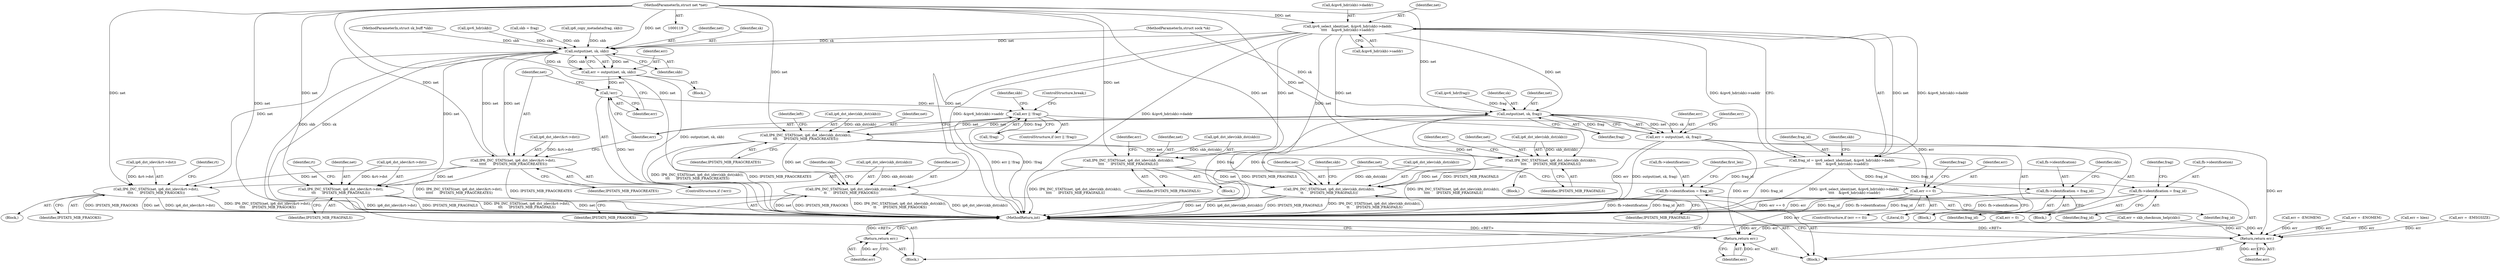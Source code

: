 digraph "0_linux_2423496af35d94a87156b063ea5cedffc10a70a1_0@pointer" {
"1000270" [label="(Call,ipv6_select_ident(net, &ipv6_hdr(skb)->daddr,\n\t\t\t\t    &ipv6_hdr(skb)->saddr))"];
"1000120" [label="(MethodParameterIn,struct net *net)"];
"1000268" [label="(Call,frag_id = ipv6_select_ident(net, &ipv6_hdr(skb)->daddr,\n\t\t\t\t    &ipv6_hdr(skb)->saddr))"];
"1000473" [label="(Call,fh->identification = frag_id)"];
"1000576" [label="(Call,fh->identification = frag_id)"];
"1000836" [label="(Call,fh->identification = frag_id)"];
"1000417" [label="(Call,IP6_INC_STATS(net, ip6_dst_idev(skb_dst(skb)),\n\t\t\t\t      IPSTATS_MIB_FRAGFAILS))"];
"1000942" [label="(Call,IP6_INC_STATS(net, ip6_dst_idev(skb_dst(skb)),\n\t\t      IPSTATS_MIB_FRAGFAILS))"];
"1000598" [label="(Call,output(net, sk, skb))"];
"1000596" [label="(Call,err = output(net, sk, skb))"];
"1000603" [label="(Call,!err)"];
"1000614" [label="(Call,err || !frag)"];
"1000635" [label="(Call,err == 0)"];
"1000663" [label="(Return,return err;)"];
"1000605" [label="(Call,IP6_INC_STATS(net, ip6_dst_idev(&rt->dst),\n\t\t\t\t\t      IPSTATS_MIB_FRAGCREATES))"];
"1000639" [label="(Call,IP6_INC_STATS(net, ip6_dst_idev(&rt->dst),\n\t\t\t\t      IPSTATS_MIB_FRAGOKS))"];
"1000653" [label="(Call,IP6_INC_STATS(net, ip6_dst_idev(&rt->dst),\n\t\t\t      IPSTATS_MIB_FRAGFAILS))"];
"1000751" [label="(Call,IP6_INC_STATS(net, ip6_dst_idev(skb_dst(skb)),\n\t\t\t\t      IPSTATS_MIB_FRAGFAILS))"];
"1000887" [label="(Call,output(net, sk, frag))"];
"1000885" [label="(Call,err = output(net, sk, frag))"];
"1000908" [label="(Return,return err;)"];
"1000950" [label="(Return,return err;)"];
"1000894" [label="(Call,IP6_INC_STATS(net, ip6_dst_idev(skb_dst(skb)),\n\t\t\t      IPSTATS_MIB_FRAGCREATES))"];
"1000900" [label="(Call,IP6_INC_STATS(net, ip6_dst_idev(skb_dst(skb)),\n\t\t      IPSTATS_MIB_FRAGOKS))"];
"1000120" [label="(MethodParameterIn,struct net *net)"];
"1000422" [label="(Identifier,IPSTATS_MIB_FRAGFAILS)"];
"1000869" [label="(Call,ipv6_hdr(frag))"];
"1000419" [label="(Call,ip6_dst_idev(skb_dst(skb)))"];
"1000605" [label="(Call,IP6_INC_STATS(net, ip6_dst_idev(&rt->dst),\n\t\t\t\t\t      IPSTATS_MIB_FRAGCREATES))"];
"1000577" [label="(Call,fh->identification)"];
"1000638" [label="(Block,)"];
"1000277" [label="(Call,&ipv6_hdr(skb)->saddr)"];
"1000606" [label="(Identifier,net)"];
"1000634" [label="(ControlStructure,if (err == 0))"];
"1000640" [label="(Identifier,net)"];
"1000269" [label="(Identifier,frag_id)"];
"1000479" [label="(Identifier,first_len)"];
"1000272" [label="(Call,&ipv6_hdr(skb)->daddr)"];
"1000909" [label="(Identifier,err)"];
"1000901" [label="(Identifier,net)"];
"1000477" [label="(Identifier,frag_id)"];
"1000950" [label="(Return,return err;)"];
"1000636" [label="(Identifier,err)"];
"1000949" [label="(Identifier,skb)"];
"1000937" [label="(Call,err = -EMSGSIZE)"];
"1000947" [label="(Identifier,IPSTATS_MIB_FRAGFAILS)"];
"1000601" [label="(Identifier,skb)"];
"1000896" [label="(Call,ip6_dst_idev(skb_dst(skb)))"];
"1000944" [label="(Call,ip6_dst_idev(skb_dst(skb)))"];
"1000584" [label="(Identifier,frag)"];
"1000890" [label="(Identifier,frag)"];
"1000603" [label="(Call,!err)"];
"1000836" [label="(Call,fh->identification = frag_id)"];
"1000886" [label="(Identifier,err)"];
"1000758" [label="(Identifier,err)"];
"1000635" [label="(Call,err == 0)"];
"1000600" [label="(Identifier,sk)"];
"1000641" [label="(Call,ip6_dst_idev(&rt->dst))"];
"1000124" [label="(Block,)"];
"1000596" [label="(Call,err = output(net, sk, skb))"];
"1000268" [label="(Call,frag_id = ipv6_select_ident(net, &ipv6_hdr(skb)->daddr,\n\t\t\t\t    &ipv6_hdr(skb)->saddr))"];
"1000122" [label="(MethodParameterIn,struct sk_buff *skb)"];
"1000751" [label="(Call,IP6_INC_STATS(net, ip6_dst_idev(skb_dst(skb)),\n\t\t\t\t      IPSTATS_MIB_FRAGFAILS))"];
"1000662" [label="(Identifier,rt)"];
"1000474" [label="(Call,fh->identification)"];
"1000597" [label="(Identifier,err)"];
"1000902" [label="(Call,ip6_dst_idev(skb_dst(skb)))"];
"1000270" [label="(Call,ipv6_select_ident(net, &ipv6_hdr(skb)->daddr,\n\t\t\t\t    &ipv6_hdr(skb)->saddr))"];
"1000713" [label="(Block,)"];
"1000646" [label="(Identifier,IPSTATS_MIB_FRAGOKS)"];
"1000286" [label="(Identifier,skb)"];
"1000654" [label="(Identifier,net)"];
"1000416" [label="(Block,)"];
"1000639" [label="(Call,IP6_INC_STATS(net, ip6_dst_idev(&rt->dst),\n\t\t\t\t      IPSTATS_MIB_FRAGOKS))"];
"1000637" [label="(Literal,0)"];
"1000613" [label="(ControlStructure,if (err || !frag))"];
"1000942" [label="(Call,IP6_INC_STATS(net, ip6_dst_idev(skb_dst(skb)),\n\t\t      IPSTATS_MIB_FRAGFAILS))"];
"1000757" [label="(Call,err = -ENOMEM)"];
"1000473" [label="(Call,fh->identification = frag_id)"];
"1000511" [label="(Block,)"];
"1000648" [label="(Identifier,rt)"];
"1000887" [label="(Call,output(net, sk, frag))"];
"1000908" [label="(Return,return err;)"];
"1000514" [label="(Block,)"];
"1000423" [label="(Call,err = -ENOMEM)"];
"1000837" [label="(Call,fh->identification)"];
"1000580" [label="(Identifier,frag_id)"];
"1000305" [label="(Block,)"];
"1000289" [label="(Call,err = skb_checksum_help(skb))"];
"1000892" [label="(Identifier,err)"];
"1000952" [label="(MethodReturn,int)"];
"1000905" [label="(Identifier,IPSTATS_MIB_FRAGOKS)"];
"1000752" [label="(Identifier,net)"];
"1000750" [label="(Block,)"];
"1000840" [label="(Identifier,frag_id)"];
"1000894" [label="(Call,IP6_INC_STATS(net, ip6_dst_idev(skb_dst(skb)),\n\t\t\t      IPSTATS_MIB_FRAGCREATES))"];
"1000607" [label="(Call,ip6_dst_idev(&rt->dst))"];
"1000182" [label="(Call,err = hlen)"];
"1000899" [label="(Identifier,IPSTATS_MIB_FRAGCREATES)"];
"1000424" [label="(Identifier,err)"];
"1000417" [label="(Call,IP6_INC_STATS(net, ip6_dst_idev(skb_dst(skb)),\n\t\t\t\t      IPSTATS_MIB_FRAGFAILS))"];
"1000497" [label="(Call,ipv6_hdr(skb))"];
"1000619" [label="(Call,skb = frag)"];
"1000889" [label="(Identifier,sk)"];
"1000951" [label="(Identifier,err)"];
"1000895" [label="(Identifier,net)"];
"1000900" [label="(Call,IP6_INC_STATS(net, ip6_dst_idev(skb_dst(skb)),\n\t\t      IPSTATS_MIB_FRAGOKS))"];
"1000271" [label="(Identifier,net)"];
"1000593" [label="(Call,ip6_copy_metadata(frag, skb))"];
"1000612" [label="(Identifier,IPSTATS_MIB_FRAGCREATES)"];
"1000604" [label="(Identifier,err)"];
"1000943" [label="(Identifier,net)"];
"1000885" [label="(Call,err = output(net, sk, frag))"];
"1000614" [label="(Call,err || !frag)"];
"1000121" [label="(MethodParameterIn,struct sock *sk)"];
"1000618" [label="(ControlStructure,break;)"];
"1000616" [label="(Call,!frag)"];
"1000602" [label="(ControlStructure,if (!err))"];
"1000652" [label="(Identifier,frag)"];
"1000599" [label="(Identifier,net)"];
"1000664" [label="(Identifier,err)"];
"1000660" [label="(Identifier,IPSTATS_MIB_FRAGFAILS)"];
"1000620" [label="(Identifier,skb)"];
"1000576" [label="(Call,fh->identification = frag_id)"];
"1000753" [label="(Call,ip6_dst_idev(skb_dst(skb)))"];
"1000907" [label="(Identifier,skb)"];
"1000163" [label="(Call,err = 0)"];
"1000655" [label="(Call,ip6_dst_idev(&rt->dst))"];
"1000418" [label="(Identifier,net)"];
"1000711" [label="(Identifier,left)"];
"1000663" [label="(Return,return err;)"];
"1000888" [label="(Identifier,net)"];
"1000756" [label="(Identifier,IPSTATS_MIB_FRAGFAILS)"];
"1000843" [label="(Identifier,skb)"];
"1000615" [label="(Identifier,err)"];
"1000653" [label="(Call,IP6_INC_STATS(net, ip6_dst_idev(&rt->dst),\n\t\t\t      IPSTATS_MIB_FRAGFAILS))"];
"1000598" [label="(Call,output(net, sk, skb))"];
"1000270" -> "1000268"  [label="AST: "];
"1000270" -> "1000277"  [label="CFG: "];
"1000271" -> "1000270"  [label="AST: "];
"1000272" -> "1000270"  [label="AST: "];
"1000277" -> "1000270"  [label="AST: "];
"1000268" -> "1000270"  [label="CFG: "];
"1000270" -> "1000952"  [label="DDG: &ipv6_hdr(skb)->saddr"];
"1000270" -> "1000952"  [label="DDG: &ipv6_hdr(skb)->daddr"];
"1000270" -> "1000268"  [label="DDG: net"];
"1000270" -> "1000268"  [label="DDG: &ipv6_hdr(skb)->daddr"];
"1000270" -> "1000268"  [label="DDG: &ipv6_hdr(skb)->saddr"];
"1000120" -> "1000270"  [label="DDG: net"];
"1000270" -> "1000417"  [label="DDG: net"];
"1000270" -> "1000598"  [label="DDG: net"];
"1000270" -> "1000751"  [label="DDG: net"];
"1000270" -> "1000887"  [label="DDG: net"];
"1000270" -> "1000900"  [label="DDG: net"];
"1000270" -> "1000942"  [label="DDG: net"];
"1000120" -> "1000119"  [label="AST: "];
"1000120" -> "1000952"  [label="DDG: net"];
"1000120" -> "1000417"  [label="DDG: net"];
"1000120" -> "1000598"  [label="DDG: net"];
"1000120" -> "1000605"  [label="DDG: net"];
"1000120" -> "1000639"  [label="DDG: net"];
"1000120" -> "1000653"  [label="DDG: net"];
"1000120" -> "1000751"  [label="DDG: net"];
"1000120" -> "1000887"  [label="DDG: net"];
"1000120" -> "1000894"  [label="DDG: net"];
"1000120" -> "1000900"  [label="DDG: net"];
"1000120" -> "1000942"  [label="DDG: net"];
"1000268" -> "1000124"  [label="AST: "];
"1000269" -> "1000268"  [label="AST: "];
"1000286" -> "1000268"  [label="CFG: "];
"1000268" -> "1000952"  [label="DDG: frag_id"];
"1000268" -> "1000952"  [label="DDG: ipv6_select_ident(net, &ipv6_hdr(skb)->daddr,\n\t\t\t\t    &ipv6_hdr(skb)->saddr)"];
"1000268" -> "1000473"  [label="DDG: frag_id"];
"1000268" -> "1000576"  [label="DDG: frag_id"];
"1000268" -> "1000836"  [label="DDG: frag_id"];
"1000473" -> "1000305"  [label="AST: "];
"1000473" -> "1000477"  [label="CFG: "];
"1000474" -> "1000473"  [label="AST: "];
"1000477" -> "1000473"  [label="AST: "];
"1000479" -> "1000473"  [label="CFG: "];
"1000473" -> "1000952"  [label="DDG: fh->identification"];
"1000473" -> "1000952"  [label="DDG: frag_id"];
"1000576" -> "1000514"  [label="AST: "];
"1000576" -> "1000580"  [label="CFG: "];
"1000577" -> "1000576"  [label="AST: "];
"1000580" -> "1000576"  [label="AST: "];
"1000584" -> "1000576"  [label="CFG: "];
"1000576" -> "1000952"  [label="DDG: frag_id"];
"1000576" -> "1000952"  [label="DDG: fh->identification"];
"1000836" -> "1000713"  [label="AST: "];
"1000836" -> "1000840"  [label="CFG: "];
"1000837" -> "1000836"  [label="AST: "];
"1000840" -> "1000836"  [label="AST: "];
"1000843" -> "1000836"  [label="CFG: "];
"1000836" -> "1000952"  [label="DDG: frag_id"];
"1000836" -> "1000952"  [label="DDG: fh->identification"];
"1000417" -> "1000416"  [label="AST: "];
"1000417" -> "1000422"  [label="CFG: "];
"1000418" -> "1000417"  [label="AST: "];
"1000419" -> "1000417"  [label="AST: "];
"1000422" -> "1000417"  [label="AST: "];
"1000424" -> "1000417"  [label="CFG: "];
"1000417" -> "1000952"  [label="DDG: IP6_INC_STATS(net, ip6_dst_idev(skb_dst(skb)),\n\t\t\t\t      IPSTATS_MIB_FRAGFAILS)"];
"1000419" -> "1000417"  [label="DDG: skb_dst(skb)"];
"1000417" -> "1000942"  [label="DDG: net"];
"1000417" -> "1000942"  [label="DDG: IPSTATS_MIB_FRAGFAILS"];
"1000942" -> "1000124"  [label="AST: "];
"1000942" -> "1000947"  [label="CFG: "];
"1000943" -> "1000942"  [label="AST: "];
"1000944" -> "1000942"  [label="AST: "];
"1000947" -> "1000942"  [label="AST: "];
"1000949" -> "1000942"  [label="CFG: "];
"1000942" -> "1000952"  [label="DDG: IP6_INC_STATS(net, ip6_dst_idev(skb_dst(skb)),\n\t\t      IPSTATS_MIB_FRAGFAILS)"];
"1000942" -> "1000952"  [label="DDG: net"];
"1000942" -> "1000952"  [label="DDG: ip6_dst_idev(skb_dst(skb))"];
"1000942" -> "1000952"  [label="DDG: IPSTATS_MIB_FRAGFAILS"];
"1000751" -> "1000942"  [label="DDG: net"];
"1000751" -> "1000942"  [label="DDG: IPSTATS_MIB_FRAGFAILS"];
"1000887" -> "1000942"  [label="DDG: net"];
"1000944" -> "1000942"  [label="DDG: skb_dst(skb)"];
"1000598" -> "1000596"  [label="AST: "];
"1000598" -> "1000601"  [label="CFG: "];
"1000599" -> "1000598"  [label="AST: "];
"1000600" -> "1000598"  [label="AST: "];
"1000601" -> "1000598"  [label="AST: "];
"1000596" -> "1000598"  [label="CFG: "];
"1000598" -> "1000952"  [label="DDG: sk"];
"1000598" -> "1000952"  [label="DDG: skb"];
"1000598" -> "1000596"  [label="DDG: net"];
"1000598" -> "1000596"  [label="DDG: sk"];
"1000598" -> "1000596"  [label="DDG: skb"];
"1000605" -> "1000598"  [label="DDG: net"];
"1000121" -> "1000598"  [label="DDG: sk"];
"1000593" -> "1000598"  [label="DDG: skb"];
"1000497" -> "1000598"  [label="DDG: skb"];
"1000619" -> "1000598"  [label="DDG: skb"];
"1000122" -> "1000598"  [label="DDG: skb"];
"1000598" -> "1000605"  [label="DDG: net"];
"1000598" -> "1000639"  [label="DDG: net"];
"1000598" -> "1000653"  [label="DDG: net"];
"1000596" -> "1000511"  [label="AST: "];
"1000597" -> "1000596"  [label="AST: "];
"1000604" -> "1000596"  [label="CFG: "];
"1000596" -> "1000952"  [label="DDG: output(net, sk, skb)"];
"1000596" -> "1000603"  [label="DDG: err"];
"1000603" -> "1000602"  [label="AST: "];
"1000603" -> "1000604"  [label="CFG: "];
"1000604" -> "1000603"  [label="AST: "];
"1000606" -> "1000603"  [label="CFG: "];
"1000615" -> "1000603"  [label="CFG: "];
"1000603" -> "1000952"  [label="DDG: !err"];
"1000603" -> "1000614"  [label="DDG: err"];
"1000614" -> "1000613"  [label="AST: "];
"1000614" -> "1000615"  [label="CFG: "];
"1000614" -> "1000616"  [label="CFG: "];
"1000615" -> "1000614"  [label="AST: "];
"1000616" -> "1000614"  [label="AST: "];
"1000618" -> "1000614"  [label="CFG: "];
"1000620" -> "1000614"  [label="CFG: "];
"1000614" -> "1000952"  [label="DDG: err || !frag"];
"1000614" -> "1000952"  [label="DDG: !frag"];
"1000616" -> "1000614"  [label="DDG: frag"];
"1000614" -> "1000635"  [label="DDG: err"];
"1000635" -> "1000634"  [label="AST: "];
"1000635" -> "1000637"  [label="CFG: "];
"1000636" -> "1000635"  [label="AST: "];
"1000637" -> "1000635"  [label="AST: "];
"1000640" -> "1000635"  [label="CFG: "];
"1000652" -> "1000635"  [label="CFG: "];
"1000635" -> "1000952"  [label="DDG: err == 0"];
"1000635" -> "1000952"  [label="DDG: err"];
"1000635" -> "1000663"  [label="DDG: err"];
"1000663" -> "1000305"  [label="AST: "];
"1000663" -> "1000664"  [label="CFG: "];
"1000664" -> "1000663"  [label="AST: "];
"1000952" -> "1000663"  [label="CFG: "];
"1000663" -> "1000952"  [label="DDG: <RET>"];
"1000664" -> "1000663"  [label="DDG: err"];
"1000605" -> "1000602"  [label="AST: "];
"1000605" -> "1000612"  [label="CFG: "];
"1000606" -> "1000605"  [label="AST: "];
"1000607" -> "1000605"  [label="AST: "];
"1000612" -> "1000605"  [label="AST: "];
"1000615" -> "1000605"  [label="CFG: "];
"1000605" -> "1000952"  [label="DDG: IP6_INC_STATS(net, ip6_dst_idev(&rt->dst),\n\t\t\t\t\t      IPSTATS_MIB_FRAGCREATES)"];
"1000605" -> "1000952"  [label="DDG: IPSTATS_MIB_FRAGCREATES"];
"1000607" -> "1000605"  [label="DDG: &rt->dst"];
"1000605" -> "1000639"  [label="DDG: net"];
"1000605" -> "1000653"  [label="DDG: net"];
"1000639" -> "1000638"  [label="AST: "];
"1000639" -> "1000646"  [label="CFG: "];
"1000640" -> "1000639"  [label="AST: "];
"1000641" -> "1000639"  [label="AST: "];
"1000646" -> "1000639"  [label="AST: "];
"1000648" -> "1000639"  [label="CFG: "];
"1000639" -> "1000952"  [label="DDG: ip6_dst_idev(&rt->dst)"];
"1000639" -> "1000952"  [label="DDG: IP6_INC_STATS(net, ip6_dst_idev(&rt->dst),\n\t\t\t\t      IPSTATS_MIB_FRAGOKS)"];
"1000639" -> "1000952"  [label="DDG: IPSTATS_MIB_FRAGOKS"];
"1000639" -> "1000952"  [label="DDG: net"];
"1000641" -> "1000639"  [label="DDG: &rt->dst"];
"1000653" -> "1000305"  [label="AST: "];
"1000653" -> "1000660"  [label="CFG: "];
"1000654" -> "1000653"  [label="AST: "];
"1000655" -> "1000653"  [label="AST: "];
"1000660" -> "1000653"  [label="AST: "];
"1000662" -> "1000653"  [label="CFG: "];
"1000653" -> "1000952"  [label="DDG: ip6_dst_idev(&rt->dst)"];
"1000653" -> "1000952"  [label="DDG: IPSTATS_MIB_FRAGFAILS"];
"1000653" -> "1000952"  [label="DDG: IP6_INC_STATS(net, ip6_dst_idev(&rt->dst),\n\t\t\t      IPSTATS_MIB_FRAGFAILS)"];
"1000653" -> "1000952"  [label="DDG: net"];
"1000655" -> "1000653"  [label="DDG: &rt->dst"];
"1000751" -> "1000750"  [label="AST: "];
"1000751" -> "1000756"  [label="CFG: "];
"1000752" -> "1000751"  [label="AST: "];
"1000753" -> "1000751"  [label="AST: "];
"1000756" -> "1000751"  [label="AST: "];
"1000758" -> "1000751"  [label="CFG: "];
"1000751" -> "1000952"  [label="DDG: IP6_INC_STATS(net, ip6_dst_idev(skb_dst(skb)),\n\t\t\t\t      IPSTATS_MIB_FRAGFAILS)"];
"1000894" -> "1000751"  [label="DDG: net"];
"1000753" -> "1000751"  [label="DDG: skb_dst(skb)"];
"1000887" -> "1000885"  [label="AST: "];
"1000887" -> "1000890"  [label="CFG: "];
"1000888" -> "1000887"  [label="AST: "];
"1000889" -> "1000887"  [label="AST: "];
"1000890" -> "1000887"  [label="AST: "];
"1000885" -> "1000887"  [label="CFG: "];
"1000887" -> "1000952"  [label="DDG: frag"];
"1000887" -> "1000952"  [label="DDG: sk"];
"1000887" -> "1000885"  [label="DDG: net"];
"1000887" -> "1000885"  [label="DDG: sk"];
"1000887" -> "1000885"  [label="DDG: frag"];
"1000894" -> "1000887"  [label="DDG: net"];
"1000121" -> "1000887"  [label="DDG: sk"];
"1000869" -> "1000887"  [label="DDG: frag"];
"1000887" -> "1000894"  [label="DDG: net"];
"1000885" -> "1000713"  [label="AST: "];
"1000886" -> "1000885"  [label="AST: "];
"1000892" -> "1000885"  [label="CFG: "];
"1000885" -> "1000952"  [label="DDG: err"];
"1000885" -> "1000952"  [label="DDG: output(net, sk, frag)"];
"1000885" -> "1000908"  [label="DDG: err"];
"1000885" -> "1000950"  [label="DDG: err"];
"1000908" -> "1000124"  [label="AST: "];
"1000908" -> "1000909"  [label="CFG: "];
"1000909" -> "1000908"  [label="AST: "];
"1000952" -> "1000908"  [label="CFG: "];
"1000908" -> "1000952"  [label="DDG: <RET>"];
"1000909" -> "1000908"  [label="DDG: err"];
"1000163" -> "1000908"  [label="DDG: err"];
"1000289" -> "1000908"  [label="DDG: err"];
"1000950" -> "1000124"  [label="AST: "];
"1000950" -> "1000951"  [label="CFG: "];
"1000951" -> "1000950"  [label="AST: "];
"1000952" -> "1000950"  [label="CFG: "];
"1000950" -> "1000952"  [label="DDG: <RET>"];
"1000951" -> "1000950"  [label="DDG: err"];
"1000163" -> "1000950"  [label="DDG: err"];
"1000757" -> "1000950"  [label="DDG: err"];
"1000289" -> "1000950"  [label="DDG: err"];
"1000937" -> "1000950"  [label="DDG: err"];
"1000423" -> "1000950"  [label="DDG: err"];
"1000182" -> "1000950"  [label="DDG: err"];
"1000894" -> "1000713"  [label="AST: "];
"1000894" -> "1000899"  [label="CFG: "];
"1000895" -> "1000894"  [label="AST: "];
"1000896" -> "1000894"  [label="AST: "];
"1000899" -> "1000894"  [label="AST: "];
"1000711" -> "1000894"  [label="CFG: "];
"1000894" -> "1000952"  [label="DDG: IPSTATS_MIB_FRAGCREATES"];
"1000894" -> "1000952"  [label="DDG: IP6_INC_STATS(net, ip6_dst_idev(skb_dst(skb)),\n\t\t\t      IPSTATS_MIB_FRAGCREATES)"];
"1000896" -> "1000894"  [label="DDG: skb_dst(skb)"];
"1000894" -> "1000900"  [label="DDG: net"];
"1000900" -> "1000124"  [label="AST: "];
"1000900" -> "1000905"  [label="CFG: "];
"1000901" -> "1000900"  [label="AST: "];
"1000902" -> "1000900"  [label="AST: "];
"1000905" -> "1000900"  [label="AST: "];
"1000907" -> "1000900"  [label="CFG: "];
"1000900" -> "1000952"  [label="DDG: IPSTATS_MIB_FRAGOKS"];
"1000900" -> "1000952"  [label="DDG: IP6_INC_STATS(net, ip6_dst_idev(skb_dst(skb)),\n\t\t      IPSTATS_MIB_FRAGOKS)"];
"1000900" -> "1000952"  [label="DDG: ip6_dst_idev(skb_dst(skb))"];
"1000900" -> "1000952"  [label="DDG: net"];
"1000902" -> "1000900"  [label="DDG: skb_dst(skb)"];
}
